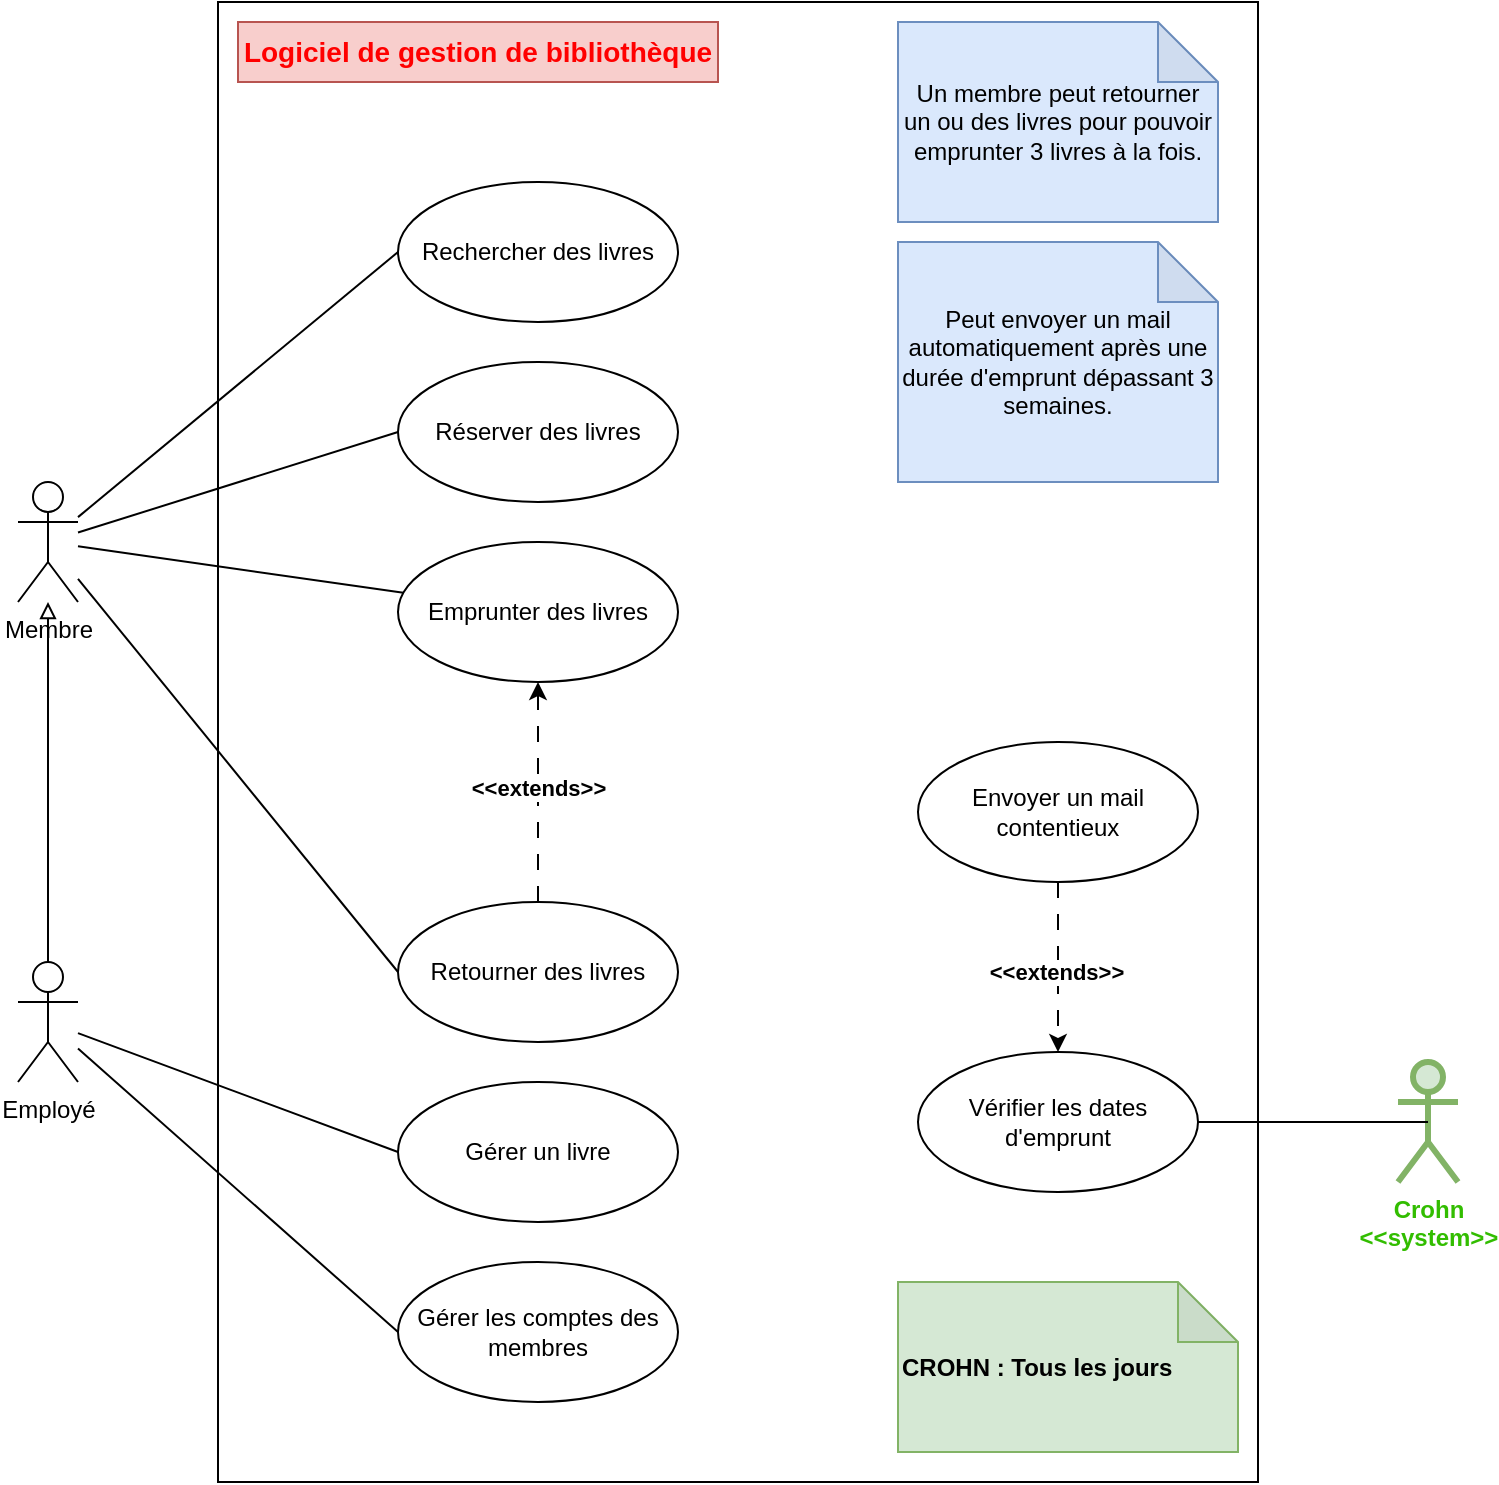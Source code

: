<mxfile version="27.0.6">
  <diagram name="Page-1" id="z4XhQ-jAeHE7SyvA5xWt">
    <mxGraphModel dx="898" dy="750" grid="1" gridSize="10" guides="1" tooltips="1" connect="1" arrows="1" fold="1" page="1" pageScale="1" pageWidth="827" pageHeight="1169" math="0" shadow="0">
      <root>
        <mxCell id="0" />
        <mxCell id="1" parent="0" />
        <mxCell id="4zdUnPzI3HsvfFCuKaqa-1" value="" style="rounded=0;whiteSpace=wrap;html=1;" parent="1" vertex="1">
          <mxGeometry x="160" y="80" width="520" height="740" as="geometry" />
        </mxCell>
        <mxCell id="4zdUnPzI3HsvfFCuKaqa-2" value="&lt;b&gt;&lt;font style=&quot;font-size: 14px; color: light-dark(rgb(255, 0, 0), rgb(237, 237, 237));&quot;&gt;Logiciel de gestion de bibliothèque&lt;/font&gt;&lt;/b&gt;" style="text;html=1;align=center;verticalAlign=middle;whiteSpace=wrap;rounded=0;fillColor=#f8cecc;strokeColor=#b85450;" parent="1" vertex="1">
          <mxGeometry x="170" y="90" width="240" height="30" as="geometry" />
        </mxCell>
        <mxCell id="4zdUnPzI3HsvfFCuKaqa-3" value="Rechercher des livres" style="ellipse;whiteSpace=wrap;html=1;" parent="1" vertex="1">
          <mxGeometry x="250" y="170" width="140" height="70" as="geometry" />
        </mxCell>
        <mxCell id="4zdUnPzI3HsvfFCuKaqa-4" value="Réserver des livres" style="ellipse;whiteSpace=wrap;html=1;" parent="1" vertex="1">
          <mxGeometry x="250" y="260" width="140" height="70" as="geometry" />
        </mxCell>
        <mxCell id="4zdUnPzI3HsvfFCuKaqa-10" style="rounded=0;orthogonalLoop=1;jettySize=auto;html=1;dashed=1;dashPattern=8 8;exitX=0.5;exitY=1;exitDx=0;exitDy=0;entryX=0.5;entryY=0;entryDx=0;entryDy=0;" parent="1" source="4zdUnPzI3HsvfFCuKaqa-9" target="rp7jLzFqU8THscGUko3q-2" edge="1">
          <mxGeometry relative="1" as="geometry" />
        </mxCell>
        <mxCell id="4zdUnPzI3HsvfFCuKaqa-11" value="&lt;b&gt;&amp;lt;&amp;lt;extends&amp;gt;&amp;gt;&lt;/b&gt;" style="edgeLabel;html=1;align=center;verticalAlign=middle;resizable=0;points=[];" parent="4zdUnPzI3HsvfFCuKaqa-10" vertex="1" connectable="0">
          <mxGeometry x="0.043" y="-1" relative="1" as="geometry">
            <mxPoint as="offset" />
          </mxGeometry>
        </mxCell>
        <mxCell id="4zdUnPzI3HsvfFCuKaqa-21" style="edgeStyle=orthogonalEdgeStyle;rounded=0;orthogonalLoop=1;jettySize=auto;html=1;exitX=0.5;exitY=0;exitDx=0;exitDy=0;dashed=1;dashPattern=8 8;" parent="1" source="4zdUnPzI3HsvfFCuKaqa-6" target="4zdUnPzI3HsvfFCuKaqa-5" edge="1">
          <mxGeometry relative="1" as="geometry" />
        </mxCell>
        <mxCell id="4zdUnPzI3HsvfFCuKaqa-22" value="&lt;b&gt;&amp;lt;&amp;lt;extends&amp;gt;&amp;gt;&lt;/b&gt;" style="edgeLabel;html=1;align=center;verticalAlign=middle;resizable=0;points=[];" parent="4zdUnPzI3HsvfFCuKaqa-21" vertex="1" connectable="0">
          <mxGeometry x="0.036" relative="1" as="geometry">
            <mxPoint as="offset" />
          </mxGeometry>
        </mxCell>
        <mxCell id="4zdUnPzI3HsvfFCuKaqa-5" value="Emprunter des livres" style="ellipse;whiteSpace=wrap;html=1;" parent="1" vertex="1">
          <mxGeometry x="250" y="350" width="140" height="70" as="geometry" />
        </mxCell>
        <mxCell id="4zdUnPzI3HsvfFCuKaqa-6" value="Retourner des livres" style="ellipse;whiteSpace=wrap;html=1;" parent="1" vertex="1">
          <mxGeometry x="250" y="530" width="140" height="70" as="geometry" />
        </mxCell>
        <mxCell id="4zdUnPzI3HsvfFCuKaqa-7" value="Gérer un livre" style="ellipse;whiteSpace=wrap;html=1;" parent="1" vertex="1">
          <mxGeometry x="250" y="620" width="140" height="70" as="geometry" />
        </mxCell>
        <mxCell id="4zdUnPzI3HsvfFCuKaqa-8" value="Gérer les comptes des membres" style="ellipse;whiteSpace=wrap;html=1;" parent="1" vertex="1">
          <mxGeometry x="250" y="710" width="140" height="70" as="geometry" />
        </mxCell>
        <mxCell id="4zdUnPzI3HsvfFCuKaqa-9" value="Envoyer un mail contentieux" style="ellipse;whiteSpace=wrap;html=1;" parent="1" vertex="1">
          <mxGeometry x="510" y="450" width="140" height="70" as="geometry" />
        </mxCell>
        <mxCell id="4zdUnPzI3HsvfFCuKaqa-13" style="rounded=0;orthogonalLoop=1;jettySize=auto;html=1;entryX=0;entryY=0.5;entryDx=0;entryDy=0;endArrow=none;startFill=0;" parent="1" source="4zdUnPzI3HsvfFCuKaqa-12" target="4zdUnPzI3HsvfFCuKaqa-7" edge="1">
          <mxGeometry relative="1" as="geometry" />
        </mxCell>
        <mxCell id="4zdUnPzI3HsvfFCuKaqa-14" style="rounded=0;orthogonalLoop=1;jettySize=auto;html=1;entryX=0;entryY=0.5;entryDx=0;entryDy=0;endArrow=none;startFill=0;" parent="1" source="4zdUnPzI3HsvfFCuKaqa-12" target="4zdUnPzI3HsvfFCuKaqa-8" edge="1">
          <mxGeometry relative="1" as="geometry" />
        </mxCell>
        <mxCell id="4zdUnPzI3HsvfFCuKaqa-16" style="rounded=0;orthogonalLoop=1;jettySize=auto;html=1;endArrow=block;endFill=0;" parent="1" source="4zdUnPzI3HsvfFCuKaqa-12" target="4zdUnPzI3HsvfFCuKaqa-15" edge="1">
          <mxGeometry relative="1" as="geometry" />
        </mxCell>
        <mxCell id="4zdUnPzI3HsvfFCuKaqa-12" value="Employé" style="shape=umlActor;verticalLabelPosition=bottom;verticalAlign=top;html=1;" parent="1" vertex="1">
          <mxGeometry x="60" y="560" width="30" height="60" as="geometry" />
        </mxCell>
        <mxCell id="4zdUnPzI3HsvfFCuKaqa-17" style="rounded=0;orthogonalLoop=1;jettySize=auto;html=1;entryX=0;entryY=0.5;entryDx=0;entryDy=0;endArrow=none;startFill=0;" parent="1" source="4zdUnPzI3HsvfFCuKaqa-15" target="4zdUnPzI3HsvfFCuKaqa-3" edge="1">
          <mxGeometry relative="1" as="geometry" />
        </mxCell>
        <mxCell id="4zdUnPzI3HsvfFCuKaqa-18" style="rounded=0;orthogonalLoop=1;jettySize=auto;html=1;entryX=0;entryY=0.5;entryDx=0;entryDy=0;endArrow=none;startFill=0;" parent="1" source="4zdUnPzI3HsvfFCuKaqa-15" target="4zdUnPzI3HsvfFCuKaqa-4" edge="1">
          <mxGeometry relative="1" as="geometry" />
        </mxCell>
        <mxCell id="4zdUnPzI3HsvfFCuKaqa-19" style="rounded=0;orthogonalLoop=1;jettySize=auto;html=1;endArrow=none;startFill=0;" parent="1" source="4zdUnPzI3HsvfFCuKaqa-15" target="4zdUnPzI3HsvfFCuKaqa-5" edge="1">
          <mxGeometry relative="1" as="geometry" />
        </mxCell>
        <mxCell id="4zdUnPzI3HsvfFCuKaqa-20" style="rounded=0;orthogonalLoop=1;jettySize=auto;html=1;entryX=0;entryY=0.5;entryDx=0;entryDy=0;endArrow=none;startFill=0;" parent="1" source="4zdUnPzI3HsvfFCuKaqa-15" target="4zdUnPzI3HsvfFCuKaqa-6" edge="1">
          <mxGeometry relative="1" as="geometry" />
        </mxCell>
        <mxCell id="4zdUnPzI3HsvfFCuKaqa-15" value="Membre" style="shape=umlActor;verticalLabelPosition=bottom;verticalAlign=top;html=1;" parent="1" vertex="1">
          <mxGeometry x="60" y="320" width="30" height="60" as="geometry" />
        </mxCell>
        <mxCell id="4zdUnPzI3HsvfFCuKaqa-23" value="Un membre peut retourner un ou des livres pour pouvoir emprunter 3 livres à la fois." style="shape=note;whiteSpace=wrap;html=1;backgroundOutline=1;darkOpacity=0.05;fillColor=#dae8fc;strokeColor=#6c8ebf;" parent="1" vertex="1">
          <mxGeometry x="500" y="90" width="160" height="100" as="geometry" />
        </mxCell>
        <mxCell id="4zdUnPzI3HsvfFCuKaqa-24" value="Peut envoyer un mail automatiquement après une durée d&#39;emprunt dépassant 3 semaines." style="shape=note;whiteSpace=wrap;html=1;backgroundOutline=1;darkOpacity=0.05;fillColor=#dae8fc;strokeColor=#6c8ebf;" parent="1" vertex="1">
          <mxGeometry x="500" y="200" width="160" height="120" as="geometry" />
        </mxCell>
        <mxCell id="rp7jLzFqU8THscGUko3q-2" value="Vérifier les dates d&#39;emprunt" style="ellipse;whiteSpace=wrap;html=1;" vertex="1" parent="1">
          <mxGeometry x="510" y="605" width="140" height="70" as="geometry" />
        </mxCell>
        <mxCell id="rp7jLzFqU8THscGUko3q-3" value="&lt;font style=&quot;color: light-dark(rgb(50, 189, 0), rgb(237, 237, 237));&quot;&gt;&lt;b&gt;Crohn&lt;/b&gt;&lt;/font&gt;&lt;div&gt;&lt;font style=&quot;color: light-dark(rgb(50, 189, 0), rgb(237, 237, 237));&quot;&gt;&lt;b&gt;&amp;lt;&amp;lt;system&amp;gt;&amp;gt;&lt;/b&gt;&lt;/font&gt;&lt;/div&gt;" style="shape=umlActor;verticalLabelPosition=bottom;verticalAlign=top;html=1;fillColor=#d5e8d4;strokeColor=#82b366;fillStyle=auto;strokeWidth=3;" vertex="1" parent="1">
          <mxGeometry x="750" y="610" width="30" height="60" as="geometry" />
        </mxCell>
        <mxCell id="rp7jLzFqU8THscGUko3q-4" style="rounded=0;orthogonalLoop=1;jettySize=auto;html=1;entryX=0.5;entryY=0.5;entryDx=0;entryDy=0;entryPerimeter=0;endArrow=none;startFill=0;" edge="1" parent="1" source="rp7jLzFqU8THscGUko3q-2" target="rp7jLzFqU8THscGUko3q-3">
          <mxGeometry relative="1" as="geometry" />
        </mxCell>
        <mxCell id="rp7jLzFqU8THscGUko3q-5" value="&lt;b&gt;CROHN : Tous les jours&lt;/b&gt;" style="shape=note;whiteSpace=wrap;html=1;backgroundOutline=1;darkOpacity=0.05;fillColor=#d5e8d4;strokeColor=#82b366;align=left;" vertex="1" parent="1">
          <mxGeometry x="500" y="720" width="170" height="85" as="geometry" />
        </mxCell>
      </root>
    </mxGraphModel>
  </diagram>
</mxfile>
